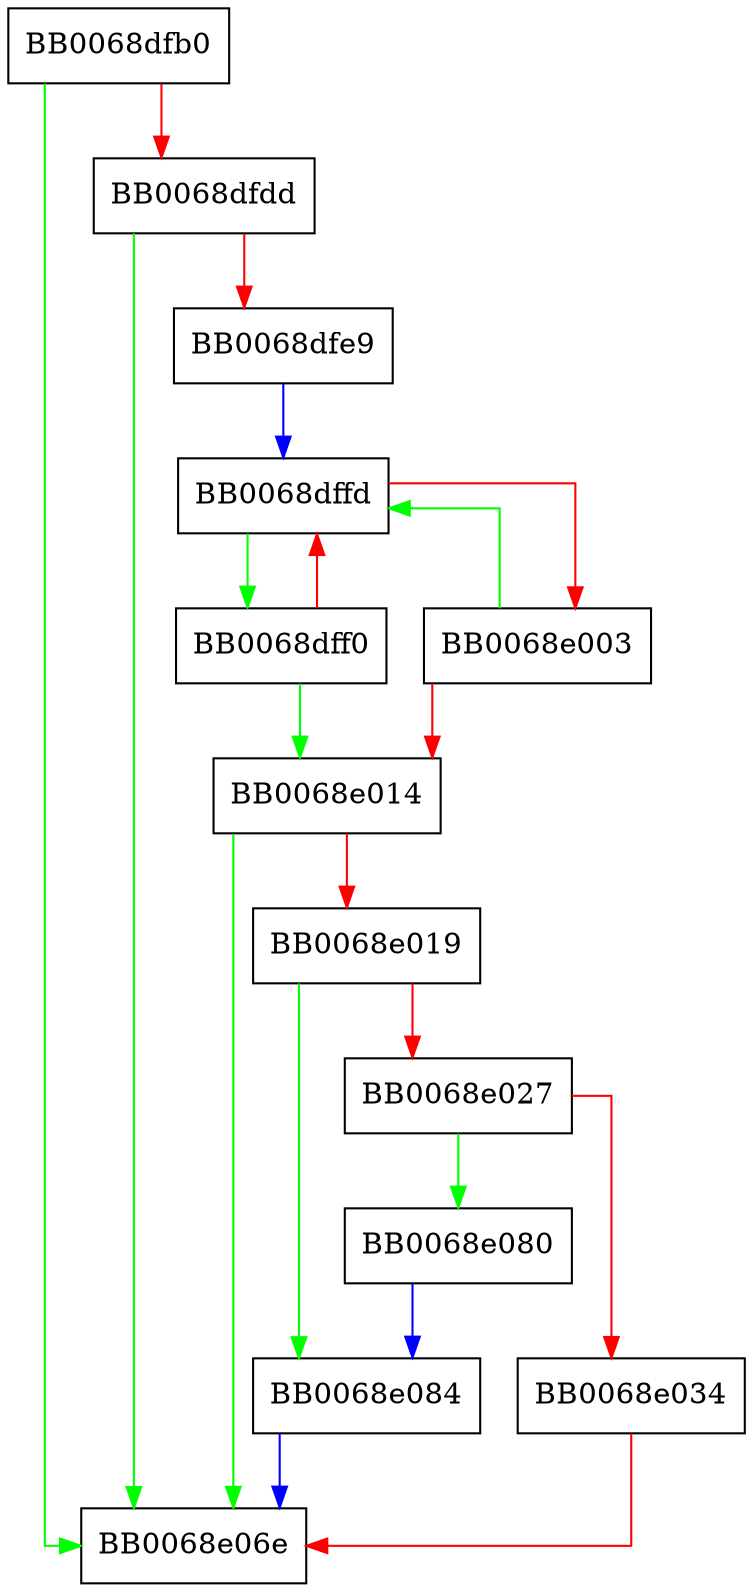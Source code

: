 digraph ossl_base_provider_init {
  node [shape="box"];
  graph [splines=ortho];
  BB0068dfb0 -> BB0068e06e [color="green"];
  BB0068dfb0 -> BB0068dfdd [color="red"];
  BB0068dfdd -> BB0068e06e [color="green"];
  BB0068dfdd -> BB0068dfe9 [color="red"];
  BB0068dfe9 -> BB0068dffd [color="blue"];
  BB0068dff0 -> BB0068e014 [color="green"];
  BB0068dff0 -> BB0068dffd [color="red"];
  BB0068dffd -> BB0068dff0 [color="green"];
  BB0068dffd -> BB0068e003 [color="red"];
  BB0068e003 -> BB0068dffd [color="green"];
  BB0068e003 -> BB0068e014 [color="red"];
  BB0068e014 -> BB0068e06e [color="green"];
  BB0068e014 -> BB0068e019 [color="red"];
  BB0068e019 -> BB0068e084 [color="green"];
  BB0068e019 -> BB0068e027 [color="red"];
  BB0068e027 -> BB0068e080 [color="green"];
  BB0068e027 -> BB0068e034 [color="red"];
  BB0068e034 -> BB0068e06e [color="red"];
  BB0068e080 -> BB0068e084 [color="blue"];
  BB0068e084 -> BB0068e06e [color="blue"];
}